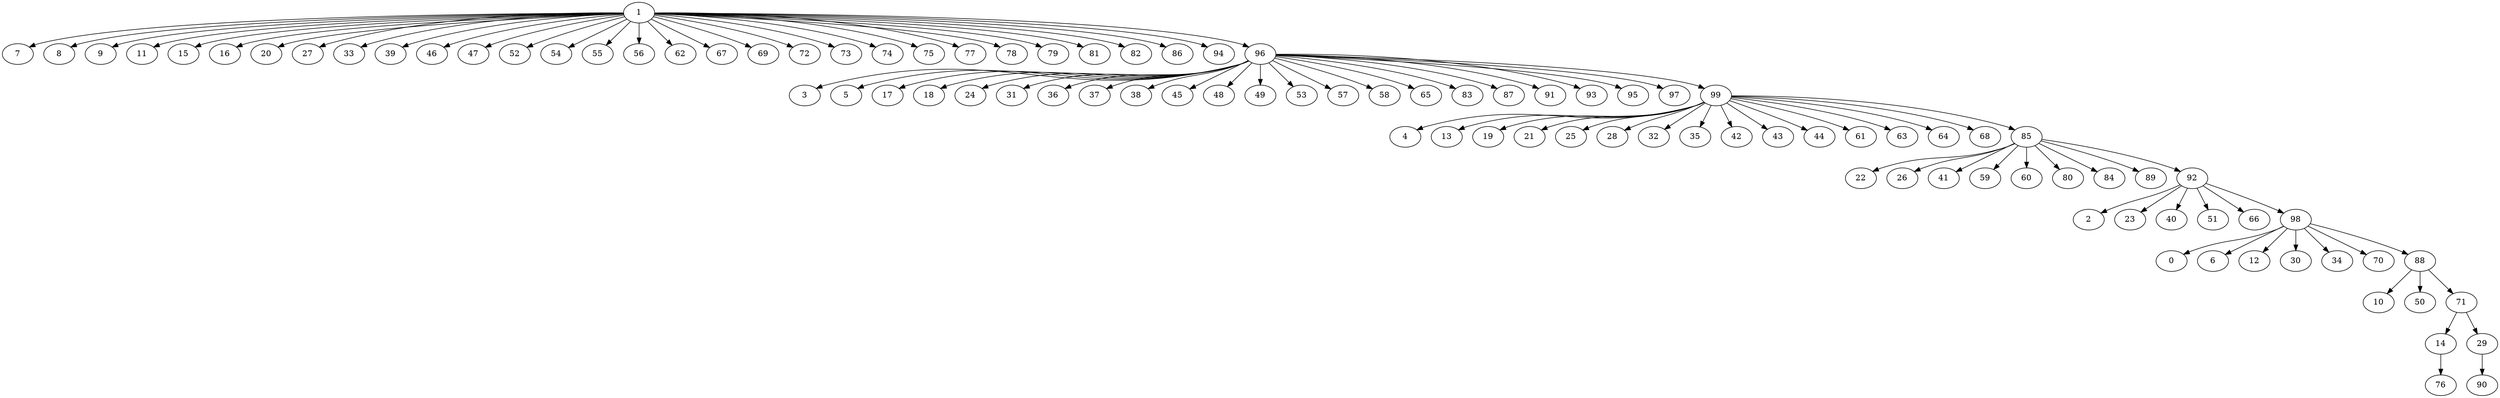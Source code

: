 digraph Gilbert_100_DFSIT {
1;7;8;9;11;15;16;20;27;33;39;46;47;52;54;55;56;62;67;69;72;73;74;75;77;78;79;81;82;86;94;96;3;5;17;18;24;31;36;37;38;45;48;49;53;57;58;65;83;87;91;93;95;97;99;4;13;19;21;25;28;32;35;42;43;44;61;63;64;68;85;22;26;41;59;60;80;84;89;92;2;23;40;51;66;98;0;6;12;30;34;70;88;10;50;71;14;29;90;76;1 -> 7;
1 -> 8;
1 -> 9;
1 -> 11;
1 -> 15;
1 -> 16;
1 -> 20;
1 -> 27;
1 -> 33;
1 -> 39;
1 -> 46;
1 -> 47;
1 -> 52;
1 -> 54;
1 -> 55;
1 -> 56;
1 -> 62;
1 -> 67;
1 -> 69;
1 -> 72;
1 -> 73;
1 -> 74;
1 -> 75;
1 -> 77;
1 -> 78;
1 -> 79;
1 -> 81;
1 -> 82;
1 -> 86;
1 -> 94;
1 -> 96;
96 -> 3;
96 -> 5;
96 -> 17;
96 -> 18;
96 -> 24;
96 -> 31;
96 -> 36;
96 -> 37;
96 -> 38;
96 -> 45;
96 -> 48;
96 -> 49;
96 -> 53;
96 -> 57;
96 -> 58;
96 -> 65;
96 -> 83;
96 -> 87;
96 -> 91;
96 -> 93;
96 -> 95;
96 -> 97;
96 -> 99;
99 -> 4;
99 -> 13;
99 -> 19;
99 -> 21;
99 -> 25;
99 -> 28;
99 -> 32;
99 -> 35;
99 -> 42;
99 -> 43;
99 -> 44;
99 -> 61;
99 -> 63;
99 -> 64;
99 -> 68;
99 -> 85;
85 -> 22;
85 -> 26;
85 -> 41;
85 -> 59;
85 -> 60;
85 -> 80;
85 -> 84;
85 -> 89;
85 -> 92;
92 -> 2;
92 -> 23;
92 -> 40;
92 -> 51;
92 -> 66;
92 -> 98;
98 -> 0;
98 -> 6;
98 -> 12;
98 -> 30;
98 -> 34;
98 -> 70;
98 -> 88;
88 -> 10;
88 -> 50;
88 -> 71;
71 -> 14;
71 -> 29;
29 -> 90;
14 -> 76;
}
